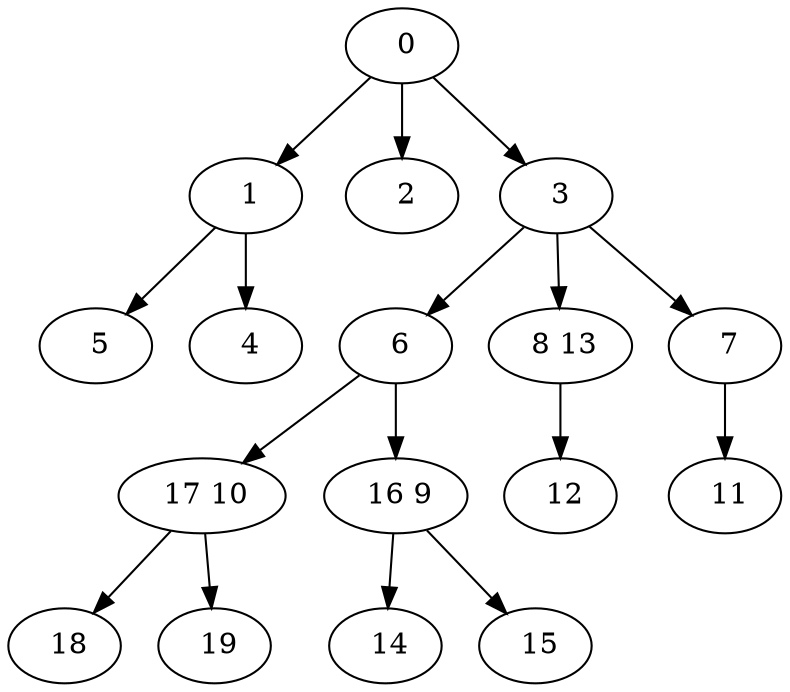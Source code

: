 digraph mytree {
" 0" -> " 1";
" 0" -> " 2";
" 0" -> " 3";
" 1" -> " 5";
" 1" -> " 4";
" 2";
" 3" -> " 6";
" 3" -> " 8 13";
" 3" -> " 7";
" 5";
" 6" -> " 17 10";
" 6" -> " 16 9";
" 8 13" -> " 12";
" 11";
" 7" -> " 11";
" 17 10" -> " 18";
" 17 10" -> " 19";
" 16 9" -> " 14";
" 16 9" -> " 15";
" 4";
" 12";
" 18";
" 19";
" 14";
" 15";
}
